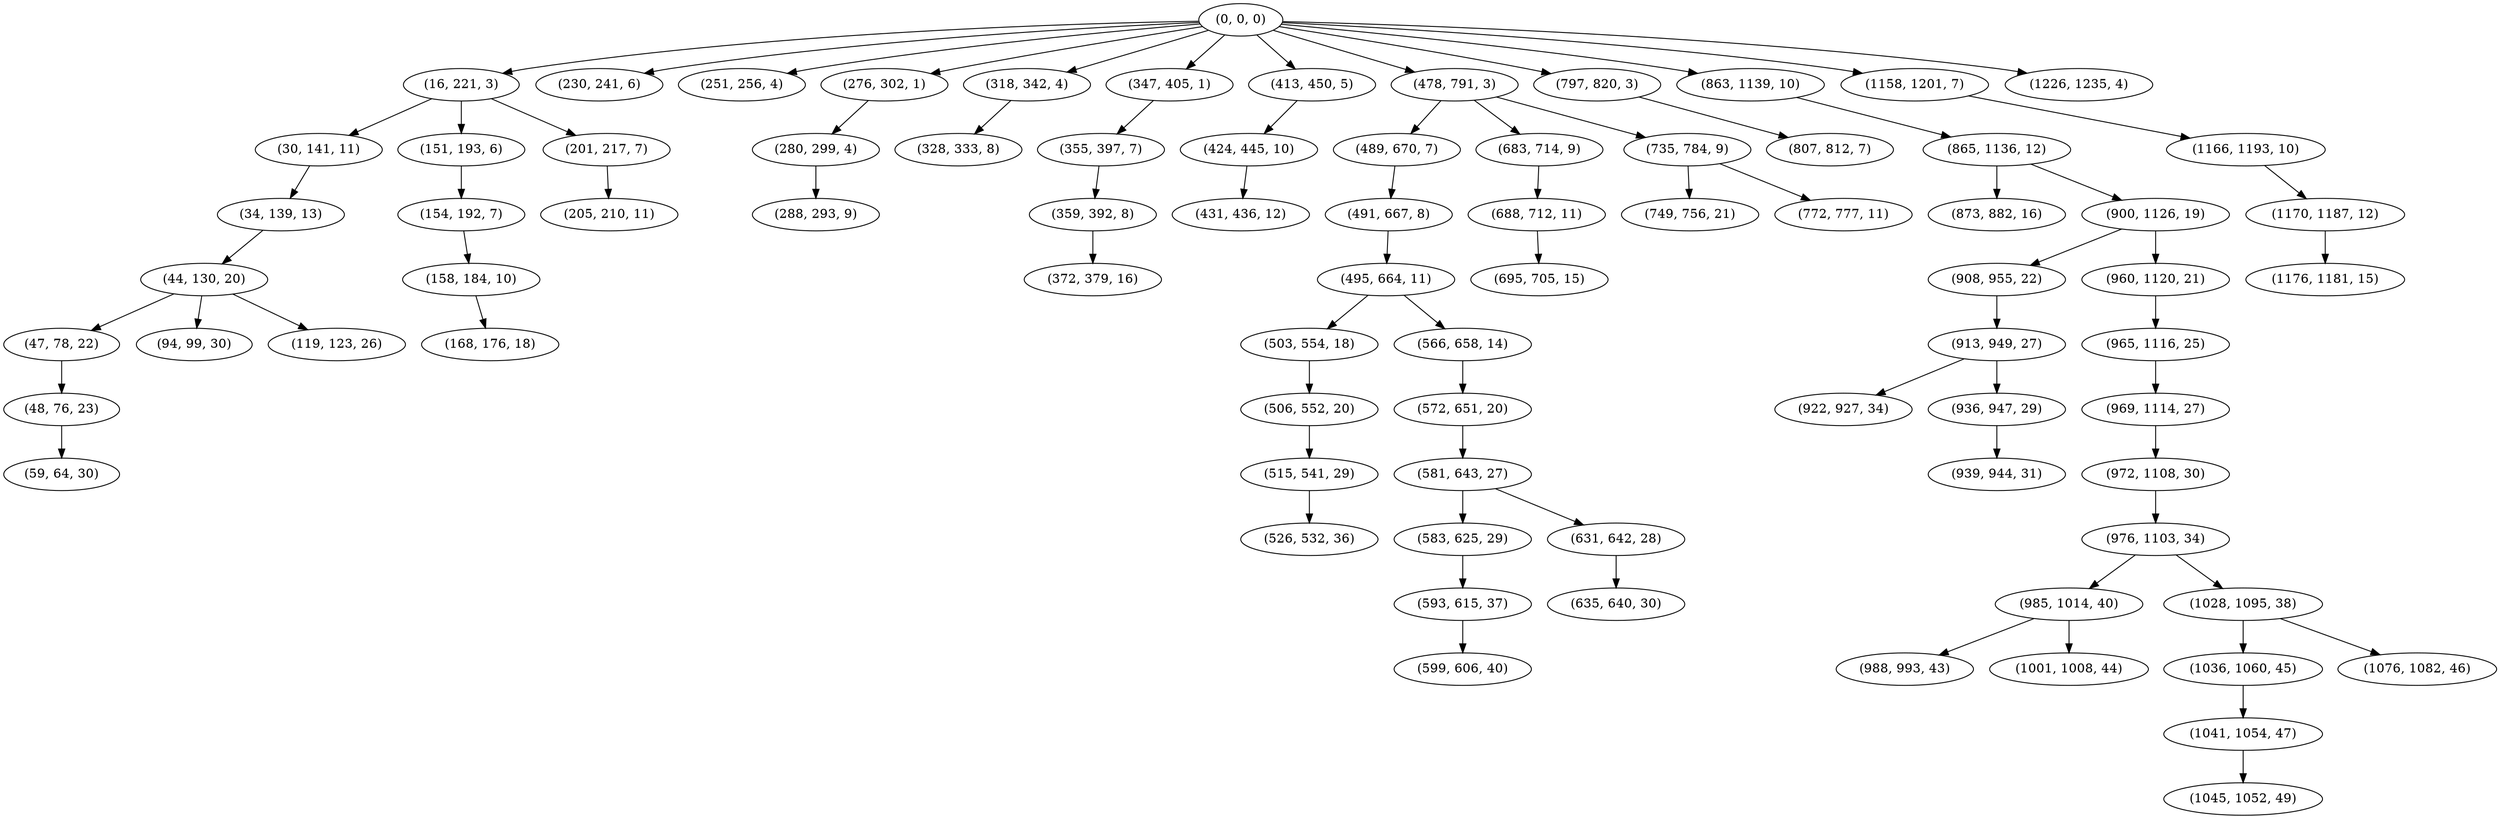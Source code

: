 digraph tree {
    "(0, 0, 0)";
    "(16, 221, 3)";
    "(30, 141, 11)";
    "(34, 139, 13)";
    "(44, 130, 20)";
    "(47, 78, 22)";
    "(48, 76, 23)";
    "(59, 64, 30)";
    "(94, 99, 30)";
    "(119, 123, 26)";
    "(151, 193, 6)";
    "(154, 192, 7)";
    "(158, 184, 10)";
    "(168, 176, 18)";
    "(201, 217, 7)";
    "(205, 210, 11)";
    "(230, 241, 6)";
    "(251, 256, 4)";
    "(276, 302, 1)";
    "(280, 299, 4)";
    "(288, 293, 9)";
    "(318, 342, 4)";
    "(328, 333, 8)";
    "(347, 405, 1)";
    "(355, 397, 7)";
    "(359, 392, 8)";
    "(372, 379, 16)";
    "(413, 450, 5)";
    "(424, 445, 10)";
    "(431, 436, 12)";
    "(478, 791, 3)";
    "(489, 670, 7)";
    "(491, 667, 8)";
    "(495, 664, 11)";
    "(503, 554, 18)";
    "(506, 552, 20)";
    "(515, 541, 29)";
    "(526, 532, 36)";
    "(566, 658, 14)";
    "(572, 651, 20)";
    "(581, 643, 27)";
    "(583, 625, 29)";
    "(593, 615, 37)";
    "(599, 606, 40)";
    "(631, 642, 28)";
    "(635, 640, 30)";
    "(683, 714, 9)";
    "(688, 712, 11)";
    "(695, 705, 15)";
    "(735, 784, 9)";
    "(749, 756, 21)";
    "(772, 777, 11)";
    "(797, 820, 3)";
    "(807, 812, 7)";
    "(863, 1139, 10)";
    "(865, 1136, 12)";
    "(873, 882, 16)";
    "(900, 1126, 19)";
    "(908, 955, 22)";
    "(913, 949, 27)";
    "(922, 927, 34)";
    "(936, 947, 29)";
    "(939, 944, 31)";
    "(960, 1120, 21)";
    "(965, 1116, 25)";
    "(969, 1114, 27)";
    "(972, 1108, 30)";
    "(976, 1103, 34)";
    "(985, 1014, 40)";
    "(988, 993, 43)";
    "(1001, 1008, 44)";
    "(1028, 1095, 38)";
    "(1036, 1060, 45)";
    "(1041, 1054, 47)";
    "(1045, 1052, 49)";
    "(1076, 1082, 46)";
    "(1158, 1201, 7)";
    "(1166, 1193, 10)";
    "(1170, 1187, 12)";
    "(1176, 1181, 15)";
    "(1226, 1235, 4)";
    "(0, 0, 0)" -> "(16, 221, 3)";
    "(0, 0, 0)" -> "(230, 241, 6)";
    "(0, 0, 0)" -> "(251, 256, 4)";
    "(0, 0, 0)" -> "(276, 302, 1)";
    "(0, 0, 0)" -> "(318, 342, 4)";
    "(0, 0, 0)" -> "(347, 405, 1)";
    "(0, 0, 0)" -> "(413, 450, 5)";
    "(0, 0, 0)" -> "(478, 791, 3)";
    "(0, 0, 0)" -> "(797, 820, 3)";
    "(0, 0, 0)" -> "(863, 1139, 10)";
    "(0, 0, 0)" -> "(1158, 1201, 7)";
    "(0, 0, 0)" -> "(1226, 1235, 4)";
    "(16, 221, 3)" -> "(30, 141, 11)";
    "(16, 221, 3)" -> "(151, 193, 6)";
    "(16, 221, 3)" -> "(201, 217, 7)";
    "(30, 141, 11)" -> "(34, 139, 13)";
    "(34, 139, 13)" -> "(44, 130, 20)";
    "(44, 130, 20)" -> "(47, 78, 22)";
    "(44, 130, 20)" -> "(94, 99, 30)";
    "(44, 130, 20)" -> "(119, 123, 26)";
    "(47, 78, 22)" -> "(48, 76, 23)";
    "(48, 76, 23)" -> "(59, 64, 30)";
    "(151, 193, 6)" -> "(154, 192, 7)";
    "(154, 192, 7)" -> "(158, 184, 10)";
    "(158, 184, 10)" -> "(168, 176, 18)";
    "(201, 217, 7)" -> "(205, 210, 11)";
    "(276, 302, 1)" -> "(280, 299, 4)";
    "(280, 299, 4)" -> "(288, 293, 9)";
    "(318, 342, 4)" -> "(328, 333, 8)";
    "(347, 405, 1)" -> "(355, 397, 7)";
    "(355, 397, 7)" -> "(359, 392, 8)";
    "(359, 392, 8)" -> "(372, 379, 16)";
    "(413, 450, 5)" -> "(424, 445, 10)";
    "(424, 445, 10)" -> "(431, 436, 12)";
    "(478, 791, 3)" -> "(489, 670, 7)";
    "(478, 791, 3)" -> "(683, 714, 9)";
    "(478, 791, 3)" -> "(735, 784, 9)";
    "(489, 670, 7)" -> "(491, 667, 8)";
    "(491, 667, 8)" -> "(495, 664, 11)";
    "(495, 664, 11)" -> "(503, 554, 18)";
    "(495, 664, 11)" -> "(566, 658, 14)";
    "(503, 554, 18)" -> "(506, 552, 20)";
    "(506, 552, 20)" -> "(515, 541, 29)";
    "(515, 541, 29)" -> "(526, 532, 36)";
    "(566, 658, 14)" -> "(572, 651, 20)";
    "(572, 651, 20)" -> "(581, 643, 27)";
    "(581, 643, 27)" -> "(583, 625, 29)";
    "(581, 643, 27)" -> "(631, 642, 28)";
    "(583, 625, 29)" -> "(593, 615, 37)";
    "(593, 615, 37)" -> "(599, 606, 40)";
    "(631, 642, 28)" -> "(635, 640, 30)";
    "(683, 714, 9)" -> "(688, 712, 11)";
    "(688, 712, 11)" -> "(695, 705, 15)";
    "(735, 784, 9)" -> "(749, 756, 21)";
    "(735, 784, 9)" -> "(772, 777, 11)";
    "(797, 820, 3)" -> "(807, 812, 7)";
    "(863, 1139, 10)" -> "(865, 1136, 12)";
    "(865, 1136, 12)" -> "(873, 882, 16)";
    "(865, 1136, 12)" -> "(900, 1126, 19)";
    "(900, 1126, 19)" -> "(908, 955, 22)";
    "(900, 1126, 19)" -> "(960, 1120, 21)";
    "(908, 955, 22)" -> "(913, 949, 27)";
    "(913, 949, 27)" -> "(922, 927, 34)";
    "(913, 949, 27)" -> "(936, 947, 29)";
    "(936, 947, 29)" -> "(939, 944, 31)";
    "(960, 1120, 21)" -> "(965, 1116, 25)";
    "(965, 1116, 25)" -> "(969, 1114, 27)";
    "(969, 1114, 27)" -> "(972, 1108, 30)";
    "(972, 1108, 30)" -> "(976, 1103, 34)";
    "(976, 1103, 34)" -> "(985, 1014, 40)";
    "(976, 1103, 34)" -> "(1028, 1095, 38)";
    "(985, 1014, 40)" -> "(988, 993, 43)";
    "(985, 1014, 40)" -> "(1001, 1008, 44)";
    "(1028, 1095, 38)" -> "(1036, 1060, 45)";
    "(1028, 1095, 38)" -> "(1076, 1082, 46)";
    "(1036, 1060, 45)" -> "(1041, 1054, 47)";
    "(1041, 1054, 47)" -> "(1045, 1052, 49)";
    "(1158, 1201, 7)" -> "(1166, 1193, 10)";
    "(1166, 1193, 10)" -> "(1170, 1187, 12)";
    "(1170, 1187, 12)" -> "(1176, 1181, 15)";
}
